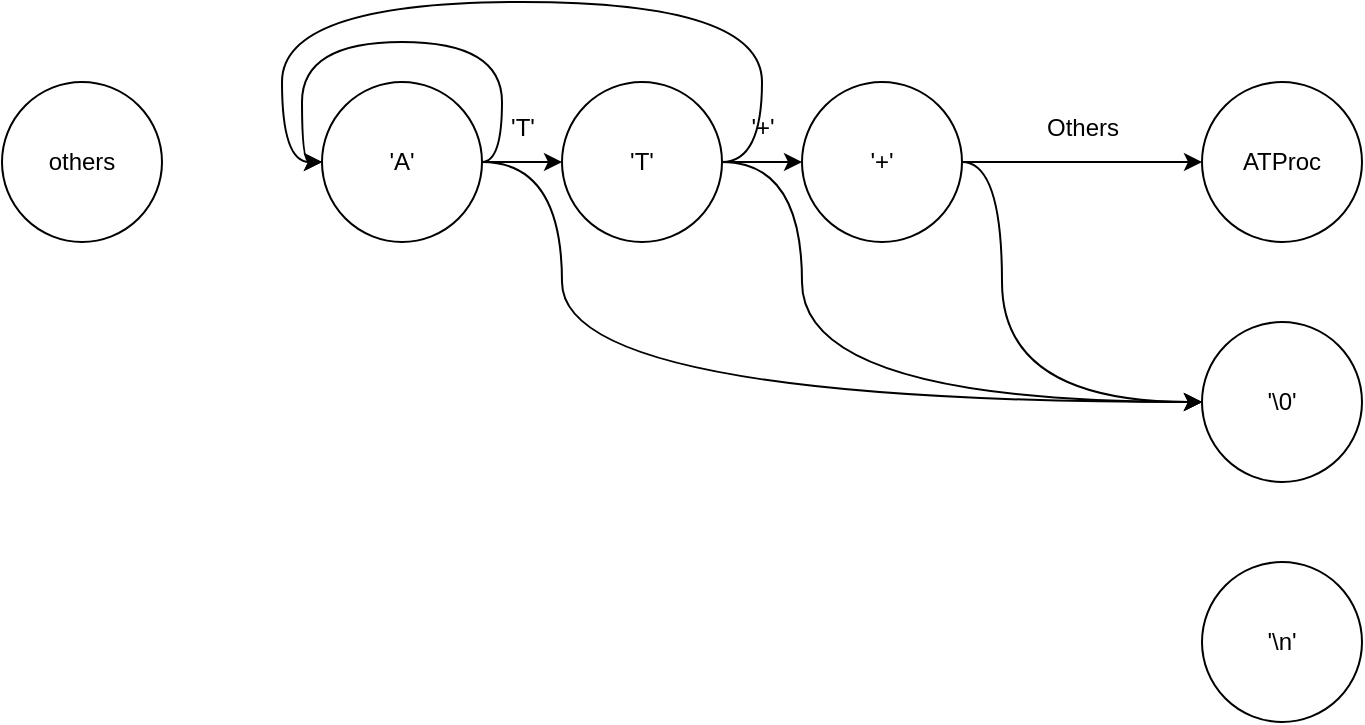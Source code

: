 <mxfile version="24.8.3">
  <diagram id="6a731a19-8d31-9384-78a2-239565b7b9f0" name="Page-1">
    <mxGraphModel dx="2031" dy="602" grid="1" gridSize="10" guides="1" tooltips="1" connect="1" arrows="1" fold="1" page="1" pageScale="1" pageWidth="1169" pageHeight="827" background="none" math="0" shadow="0">
      <root>
        <mxCell id="0" />
        <mxCell id="1" parent="0" />
        <mxCell id="Yox9Pzst5WcYOQBH_O4A-12" value="" style="edgeStyle=entityRelationEdgeStyle;rounded=1;orthogonalLoop=1;jettySize=auto;html=1;" edge="1" parent="1" source="6wsHn2F7LGI-CSXjf6Uy-55" target="6wsHn2F7LGI-CSXjf6Uy-56">
          <mxGeometry relative="1" as="geometry" />
        </mxCell>
        <mxCell id="Yox9Pzst5WcYOQBH_O4A-19" style="edgeStyle=orthogonalEdgeStyle;curved=1;rounded=1;orthogonalLoop=1;jettySize=auto;html=1;exitX=1;exitY=0.5;exitDx=0;exitDy=0;entryX=0;entryY=0.5;entryDx=0;entryDy=0;" edge="1" parent="1" source="6wsHn2F7LGI-CSXjf6Uy-55" target="Yox9Pzst5WcYOQBH_O4A-1">
          <mxGeometry relative="1" as="geometry">
            <Array as="points">
              <mxPoint x="240" y="360" />
              <mxPoint x="240" y="480" />
            </Array>
          </mxGeometry>
        </mxCell>
        <mxCell id="6wsHn2F7LGI-CSXjf6Uy-55" value="&#39;A&#39;" style="ellipse;whiteSpace=wrap;html=1;aspect=fixed;rounded=1;" parent="1" vertex="1">
          <mxGeometry x="120" y="320" width="80" height="80" as="geometry" />
        </mxCell>
        <mxCell id="Yox9Pzst5WcYOQBH_O4A-13" value="" style="edgeStyle=entityRelationEdgeStyle;rounded=1;orthogonalLoop=1;jettySize=auto;html=1;" edge="1" parent="1" source="6wsHn2F7LGI-CSXjf6Uy-56" target="6wsHn2F7LGI-CSXjf6Uy-58">
          <mxGeometry relative="1" as="geometry" />
        </mxCell>
        <mxCell id="Yox9Pzst5WcYOQBH_O4A-18" style="edgeStyle=orthogonalEdgeStyle;curved=1;rounded=1;orthogonalLoop=1;jettySize=auto;html=1;exitX=1;exitY=0.5;exitDx=0;exitDy=0;entryX=0;entryY=0.5;entryDx=0;entryDy=0;" edge="1" parent="1" source="6wsHn2F7LGI-CSXjf6Uy-56" target="Yox9Pzst5WcYOQBH_O4A-1">
          <mxGeometry relative="1" as="geometry">
            <Array as="points">
              <mxPoint x="360" y="360" />
              <mxPoint x="360" y="480" />
            </Array>
          </mxGeometry>
        </mxCell>
        <mxCell id="Yox9Pzst5WcYOQBH_O4A-25" style="edgeStyle=orthogonalEdgeStyle;curved=1;rounded=1;orthogonalLoop=1;jettySize=auto;html=1;exitX=1;exitY=0.5;exitDx=0;exitDy=0;entryX=0;entryY=0.5;entryDx=0;entryDy=0;" edge="1" parent="1" source="6wsHn2F7LGI-CSXjf6Uy-56" target="6wsHn2F7LGI-CSXjf6Uy-55">
          <mxGeometry relative="1" as="geometry">
            <Array as="points">
              <mxPoint x="340" y="360" />
              <mxPoint x="340" y="280" />
              <mxPoint x="100" y="280" />
              <mxPoint x="100" y="360" />
            </Array>
          </mxGeometry>
        </mxCell>
        <mxCell id="6wsHn2F7LGI-CSXjf6Uy-56" value="&#39;T&#39;" style="ellipse;whiteSpace=wrap;html=1;aspect=fixed;rounded=1;" parent="1" vertex="1">
          <mxGeometry x="240" y="320" width="80" height="80" as="geometry" />
        </mxCell>
        <mxCell id="Yox9Pzst5WcYOQBH_O4A-20" style="edgeStyle=orthogonalEdgeStyle;curved=1;rounded=1;orthogonalLoop=1;jettySize=auto;html=1;exitX=1;exitY=0.5;exitDx=0;exitDy=0;entryX=0;entryY=0.5;entryDx=0;entryDy=0;" edge="1" parent="1" source="6wsHn2F7LGI-CSXjf6Uy-58" target="Yox9Pzst5WcYOQBH_O4A-1">
          <mxGeometry relative="1" as="geometry">
            <mxPoint x="490" y="480" as="targetPoint" />
            <Array as="points">
              <mxPoint x="460" y="360" />
              <mxPoint x="460" y="480" />
            </Array>
          </mxGeometry>
        </mxCell>
        <mxCell id="Yox9Pzst5WcYOQBH_O4A-21" style="edgeStyle=orthogonalEdgeStyle;curved=1;rounded=1;orthogonalLoop=1;jettySize=auto;html=1;exitX=1;exitY=0.5;exitDx=0;exitDy=0;entryX=0;entryY=0.5;entryDx=0;entryDy=0;" edge="1" parent="1" source="6wsHn2F7LGI-CSXjf6Uy-58" target="6wsHn2F7LGI-CSXjf6Uy-60">
          <mxGeometry relative="1" as="geometry" />
        </mxCell>
        <mxCell id="6wsHn2F7LGI-CSXjf6Uy-58" value="&#39;+&#39;" style="ellipse;whiteSpace=wrap;html=1;aspect=fixed;rounded=1;" parent="1" vertex="1">
          <mxGeometry x="360" y="320" width="80" height="80" as="geometry" />
        </mxCell>
        <mxCell id="6wsHn2F7LGI-CSXjf6Uy-60" value="ATProc" style="ellipse;whiteSpace=wrap;html=1;aspect=fixed;rounded=1;" parent="1" vertex="1">
          <mxGeometry x="560" y="320" width="80" height="80" as="geometry" />
        </mxCell>
        <mxCell id="Yox9Pzst5WcYOQBH_O4A-1" value="&#39;\0&#39;" style="ellipse;whiteSpace=wrap;html=1;aspect=fixed;rounded=1;" vertex="1" parent="1">
          <mxGeometry x="560" y="440" width="80" height="80" as="geometry" />
        </mxCell>
        <mxCell id="Yox9Pzst5WcYOQBH_O4A-2" value="&#39;\n&#39;" style="ellipse;whiteSpace=wrap;html=1;aspect=fixed;rounded=1;" vertex="1" parent="1">
          <mxGeometry x="560" y="560" width="80" height="80" as="geometry" />
        </mxCell>
        <mxCell id="Yox9Pzst5WcYOQBH_O4A-3" value="others" style="ellipse;whiteSpace=wrap;html=1;aspect=fixed;rounded=1;" vertex="1" parent="1">
          <mxGeometry x="-40" y="320" width="80" height="80" as="geometry" />
        </mxCell>
        <mxCell id="Yox9Pzst5WcYOQBH_O4A-22" value="&#39;T&#39;" style="text;html=1;align=center;verticalAlign=middle;resizable=0;points=[];autosize=1;strokeColor=none;fillColor=none;" vertex="1" parent="1">
          <mxGeometry x="200" y="328" width="40" height="30" as="geometry" />
        </mxCell>
        <mxCell id="Yox9Pzst5WcYOQBH_O4A-23" value="&#39;+&#39;" style="text;html=1;align=center;verticalAlign=middle;resizable=0;points=[];autosize=1;strokeColor=none;fillColor=none;" vertex="1" parent="1">
          <mxGeometry x="320" y="328" width="40" height="30" as="geometry" />
        </mxCell>
        <mxCell id="Yox9Pzst5WcYOQBH_O4A-24" value="Others" style="text;html=1;align=center;verticalAlign=middle;resizable=0;points=[];autosize=1;strokeColor=none;fillColor=none;" vertex="1" parent="1">
          <mxGeometry x="470" y="328" width="60" height="30" as="geometry" />
        </mxCell>
        <mxCell id="Yox9Pzst5WcYOQBH_O4A-26" style="edgeStyle=orthogonalEdgeStyle;curved=1;rounded=1;orthogonalLoop=1;jettySize=auto;html=1;exitX=1;exitY=0.5;exitDx=0;exitDy=0;entryX=0;entryY=0.5;entryDx=0;entryDy=0;" edge="1" parent="1" source="6wsHn2F7LGI-CSXjf6Uy-55" target="6wsHn2F7LGI-CSXjf6Uy-55">
          <mxGeometry relative="1" as="geometry">
            <Array as="points">
              <mxPoint x="210" y="360" />
              <mxPoint x="210" y="300" />
              <mxPoint x="110" y="300" />
              <mxPoint x="110" y="360" />
            </Array>
          </mxGeometry>
        </mxCell>
      </root>
    </mxGraphModel>
  </diagram>
</mxfile>
